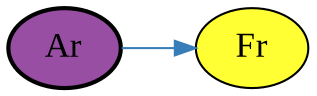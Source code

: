 digraph
{
  rankdir=LR
  //concentrate=true
  nodesep=0.1
  // Define the nodes
  // colors: "#E41A1C" "#377EB8" "#4DAF4A" "#984EA3" "#FF7F00" "#FFFF33" "#A65628"
  /*
      Fr", "M", "Aef", "Sf", "Sp", "Str", "Ssr", "Msr", "Er", "Aw", "T", "Pid", "C", "O"
      Fr", "M", "Sf", "Sp", "Str", "Ssr", "Msr", "Er", "Pid"
      Sf", "Sp", "Str", "Ssr"
  */
  Ar  [fontname="Liberation Serif",fontsize=17,style="filled,bold",fillcolor="#984EA3"]
  Fr  [fontname="Liberation Serif",fontsize=17,style="filled",fillcolor="#FFFF33"]
  //[Aef][Aw][Er][Pid][C][O][Sf][Sp][M][Str][Sph][Ar][Msr][Fr|Ar][Ssr][T]
  Ar -> Fr [style=all,color="#377EB8"];
}

